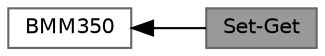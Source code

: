 digraph "Set-Get"
{
 // LATEX_PDF_SIZE
  bgcolor="transparent";
  edge [fontname=Helvetica,fontsize=10,labelfontname=Helvetica,labelfontsize=10];
  node [fontname=Helvetica,fontsize=10,shape=box,height=0.2,width=0.4];
  rankdir=LR;
  Node2 [id="Node000002",label="BMM350",height=0.2,width=0.4,color="grey40", fillcolor="white", style="filled",URL="$group__bmm350.html",tooltip="Sensor driver for BMM350 sensor."];
  Node1 [id="Node000001",label="Set-Get",height=0.2,width=0.4,color="gray40", fillcolor="grey60", style="filled", fontcolor="black",tooltip="Set and Get APIs."];
  Node2->Node1 [shape=plaintext, dir="back", style="solid"];
}
